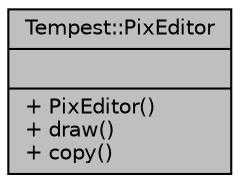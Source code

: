 digraph "Tempest::PixEditor"
{
  edge [fontname="Helvetica",fontsize="10",labelfontname="Helvetica",labelfontsize="10"];
  node [fontname="Helvetica",fontsize="10",shape=record];
  Node1 [label="{Tempest::PixEditor\n||+ PixEditor()\l+ draw()\l+ copy()\l}",height=0.2,width=0.4,color="black", fillcolor="grey75", style="filled", fontcolor="black"];
}
